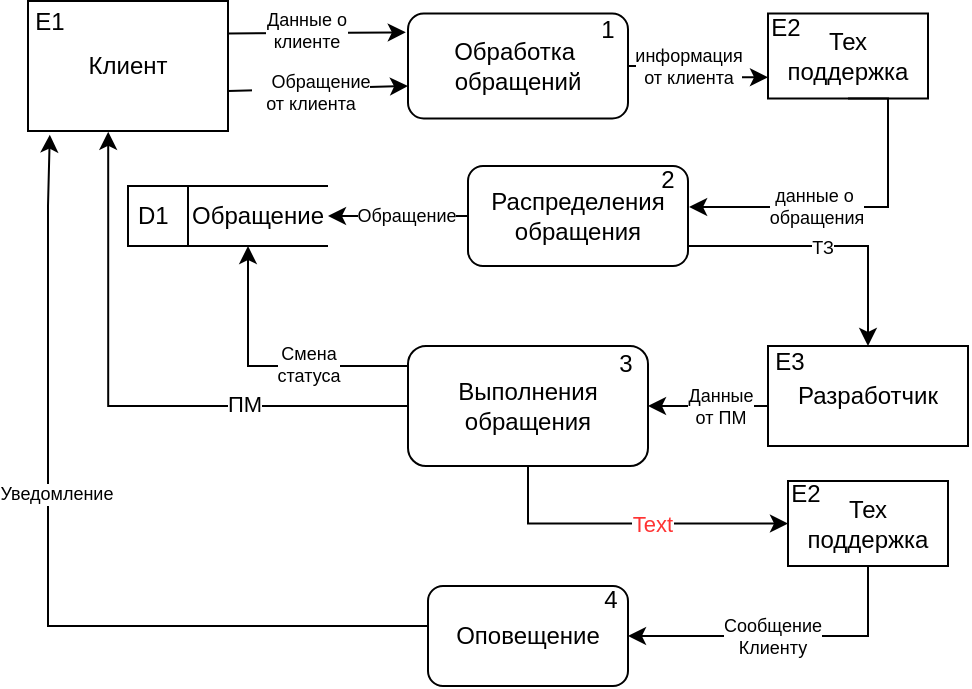 <mxfile version="26.0.6" pages="4">
  <diagram name="декомпозиция AS IS" id="jgMzz6olf2jLZEFBH5ND">
    <mxGraphModel dx="2269" dy="1334" grid="1" gridSize="10" guides="1" tooltips="1" connect="1" arrows="1" fold="1" page="1" pageScale="1" pageWidth="827" pageHeight="1169" math="0" shadow="0">
      <root>
        <mxCell id="0" />
        <mxCell id="1" parent="0" />
        <mxCell id="mBDCCcmtrXDYQbuCWVLs-4" value="" style="endArrow=classic;html=1;rounded=0;exitX=1;exitY=0.5;exitDx=0;exitDy=0;entryX=0;entryY=0.5;entryDx=0;entryDy=0;" edge="1" parent="1">
          <mxGeometry width="50" height="50" relative="1" as="geometry">
            <mxPoint x="150" y="212.5" as="sourcePoint" />
            <mxPoint x="240" y="210" as="targetPoint" />
          </mxGeometry>
        </mxCell>
        <mxCell id="mBDCCcmtrXDYQbuCWVLs-5" value="&amp;nbsp; &amp;nbsp; Обращение&lt;br&gt;от клиента" style="edgeLabel;html=1;align=center;verticalAlign=middle;resizable=0;points=[];fontSize=9;" vertex="1" connectable="0" parent="mBDCCcmtrXDYQbuCWVLs-4">
          <mxGeometry x="-0.3" y="-2" relative="1" as="geometry">
            <mxPoint x="9" y="-1" as="offset" />
          </mxGeometry>
        </mxCell>
        <mxCell id="mBDCCcmtrXDYQbuCWVLs-3" value="" style="endArrow=classic;html=1;rounded=0;exitX=1;exitY=0.25;exitDx=0;exitDy=0;entryX=-0.01;entryY=0.179;entryDx=0;entryDy=0;entryPerimeter=0;" edge="1" parent="1" source="BnVpLqMBDy6rWNfeqESE-5" target="mBDCCcmtrXDYQbuCWVLs-7">
          <mxGeometry width="50" height="50" relative="1" as="geometry">
            <mxPoint x="160" y="190" as="sourcePoint" />
            <mxPoint x="240" y="189" as="targetPoint" />
          </mxGeometry>
        </mxCell>
        <mxCell id="mBDCCcmtrXDYQbuCWVLs-6" value="Данные о&lt;br&gt;клиенте" style="edgeLabel;html=1;align=center;verticalAlign=middle;resizable=0;points=[];fontSize=9;" vertex="1" connectable="0" parent="mBDCCcmtrXDYQbuCWVLs-3">
          <mxGeometry x="-0.275" y="3" relative="1" as="geometry">
            <mxPoint x="7" y="1" as="offset" />
          </mxGeometry>
        </mxCell>
        <mxCell id="BnVpLqMBDy6rWNfeqESE-4" value="" style="group" vertex="1" connectable="0" parent="1">
          <mxGeometry x="50" y="167.5" width="100" height="65" as="geometry" />
        </mxCell>
        <mxCell id="BnVpLqMBDy6rWNfeqESE-5" value="Клиент" style="html=1;dashed=0;whiteSpace=wrap;" vertex="1" parent="BnVpLqMBDy6rWNfeqESE-4">
          <mxGeometry width="100" height="65" as="geometry" />
        </mxCell>
        <mxCell id="BnVpLqMBDy6rWNfeqESE-6" value="Е1" style="text;html=1;align=center;verticalAlign=middle;whiteSpace=wrap;rounded=0;" vertex="1" parent="BnVpLqMBDy6rWNfeqESE-4">
          <mxGeometry x="1" y="3.9" width="20" height="13" as="geometry" />
        </mxCell>
        <mxCell id="VkxX3-nq8TyR26TCGK2I-2" value="" style="group" vertex="1" connectable="0" parent="1">
          <mxGeometry x="240" y="173.75" width="110" height="52.5" as="geometry" />
        </mxCell>
        <mxCell id="mBDCCcmtrXDYQbuCWVLs-7" value="Обработка&amp;nbsp;&lt;br&gt;обращений" style="rounded=1;whiteSpace=wrap;html=1;" vertex="1" parent="VkxX3-nq8TyR26TCGK2I-2">
          <mxGeometry width="110" height="52.5" as="geometry" />
        </mxCell>
        <mxCell id="BnVpLqMBDy6rWNfeqESE-7" value="1" style="text;html=1;align=center;verticalAlign=middle;whiteSpace=wrap;rounded=0;" vertex="1" parent="VkxX3-nq8TyR26TCGK2I-2">
          <mxGeometry x="90.75" y="3.5" width="18.333" height="8.75" as="geometry" />
        </mxCell>
        <mxCell id="VkxX3-nq8TyR26TCGK2I-3" value="" style="group" vertex="1" connectable="0" parent="1">
          <mxGeometry x="270" y="250" width="110" height="50" as="geometry" />
        </mxCell>
        <mxCell id="VkxX3-nq8TyR26TCGK2I-4" value="&lt;span style=&quot;background-color: rgb(255, 255, 255);&quot;&gt;Распределения&lt;/span&gt;&lt;br style=&quot;background-color: rgb(255, 255, 255);&quot;&gt;&lt;span style=&quot;background-color: rgb(255, 255, 255);&quot;&gt;обращения&lt;/span&gt;" style="rounded=1;whiteSpace=wrap;html=1;" vertex="1" parent="VkxX3-nq8TyR26TCGK2I-3">
          <mxGeometry width="110" height="50" as="geometry" />
        </mxCell>
        <mxCell id="VkxX3-nq8TyR26TCGK2I-5" value="2" style="text;html=1;align=center;verticalAlign=middle;whiteSpace=wrap;rounded=0;" vertex="1" parent="VkxX3-nq8TyR26TCGK2I-3">
          <mxGeometry x="90.75" y="3.333" width="18.333" height="8.333" as="geometry" />
        </mxCell>
        <mxCell id="VkxX3-nq8TyR26TCGK2I-6" value="" style="group" vertex="1" connectable="0" parent="1">
          <mxGeometry x="240" y="340" width="120" height="60" as="geometry" />
        </mxCell>
        <mxCell id="VkxX3-nq8TyR26TCGK2I-7" value="&lt;span style=&quot;background-color: rgb(255, 255, 255);&quot;&gt;Выполнения&lt;/span&gt;&lt;br style=&quot;background-color: rgb(255, 255, 255);&quot;&gt;&lt;span style=&quot;background-color: rgb(255, 255, 255);&quot;&gt;обращения&lt;/span&gt;" style="rounded=1;whiteSpace=wrap;html=1;" vertex="1" parent="VkxX3-nq8TyR26TCGK2I-6">
          <mxGeometry width="120" height="60" as="geometry" />
        </mxCell>
        <mxCell id="VkxX3-nq8TyR26TCGK2I-8" value="3" style="text;html=1;align=center;verticalAlign=middle;whiteSpace=wrap;rounded=0;" vertex="1" parent="VkxX3-nq8TyR26TCGK2I-6">
          <mxGeometry x="99" y="4" width="20" height="10" as="geometry" />
        </mxCell>
        <mxCell id="VkxX3-nq8TyR26TCGK2I-10" value="" style="group" vertex="1" connectable="0" parent="1">
          <mxGeometry x="250" y="460" width="100" height="50" as="geometry" />
        </mxCell>
        <mxCell id="VkxX3-nq8TyR26TCGK2I-11" value="&lt;span style=&quot;background-color: rgb(255, 255, 255);&quot;&gt;Оповещение&lt;/span&gt;" style="rounded=1;whiteSpace=wrap;html=1;" vertex="1" parent="VkxX3-nq8TyR26TCGK2I-10">
          <mxGeometry width="100" height="50" as="geometry" />
        </mxCell>
        <mxCell id="VkxX3-nq8TyR26TCGK2I-12" value="4" style="text;html=1;align=center;verticalAlign=middle;whiteSpace=wrap;rounded=0;" vertex="1" parent="VkxX3-nq8TyR26TCGK2I-10">
          <mxGeometry x="82.5" y="3.333" width="16.667" height="8.333" as="geometry" />
        </mxCell>
        <mxCell id="VkxX3-nq8TyR26TCGK2I-13" style="edgeStyle=orthogonalEdgeStyle;rounded=0;orthogonalLoop=1;jettySize=auto;html=1;entryX=0.109;entryY=1.028;entryDx=0;entryDy=0;entryPerimeter=0;" edge="1" parent="1" source="VkxX3-nq8TyR26TCGK2I-11" target="BnVpLqMBDy6rWNfeqESE-5">
          <mxGeometry relative="1" as="geometry">
            <mxPoint x="50" y="270" as="targetPoint" />
            <Array as="points">
              <mxPoint x="60" y="480" />
              <mxPoint x="60" y="270" />
              <mxPoint x="61" y="270" />
            </Array>
          </mxGeometry>
        </mxCell>
        <mxCell id="VkxX3-nq8TyR26TCGK2I-14" value="Уведомление" style="edgeLabel;html=1;align=center;verticalAlign=middle;resizable=0;points=[];fontSize=9;" vertex="1" connectable="0" parent="VkxX3-nq8TyR26TCGK2I-13">
          <mxGeometry x="0.172" y="-4" relative="1" as="geometry">
            <mxPoint as="offset" />
          </mxGeometry>
        </mxCell>
        <mxCell id="vmv4RQtA2IhBP6qS8-SP-1" value="" style="group" vertex="1" connectable="0" parent="1">
          <mxGeometry x="420" y="173.75" width="80" height="42.5" as="geometry" />
        </mxCell>
        <mxCell id="vmv4RQtA2IhBP6qS8-SP-8" value="" style="group" vertex="1" connectable="0" parent="vmv4RQtA2IhBP6qS8-SP-1">
          <mxGeometry width="80" height="42.5" as="geometry" />
        </mxCell>
        <mxCell id="vmv4RQtA2IhBP6qS8-SP-2" value="Тех поддержка" style="html=1;dashed=0;whiteSpace=wrap;" vertex="1" parent="vmv4RQtA2IhBP6qS8-SP-8">
          <mxGeometry width="80" height="42.5" as="geometry" />
        </mxCell>
        <mxCell id="vmv4RQtA2IhBP6qS8-SP-3" value="Е2" style="text;html=1;align=center;verticalAlign=middle;whiteSpace=wrap;rounded=0;" vertex="1" parent="vmv4RQtA2IhBP6qS8-SP-8">
          <mxGeometry x="0.8" y="2.55" width="16" height="8.5" as="geometry" />
        </mxCell>
        <mxCell id="vmv4RQtA2IhBP6qS8-SP-15" value="" style="group" vertex="1" connectable="0" parent="1">
          <mxGeometry x="100" y="260" width="100" height="30" as="geometry" />
        </mxCell>
        <mxCell id="Gwz2AhrhDXhZLsGRXz8g-1" value="D1" style="html=1;dashed=0;whiteSpace=wrap;shape=mxgraph.dfd.dataStoreID;align=left;spacingLeft=3;points=[[0,0],[0.5,0],[1,0],[0,0.5],[1,0.5],[0,1],[0.5,1],[1,1]];" vertex="1" parent="vmv4RQtA2IhBP6qS8-SP-15">
          <mxGeometry width="100" height="30" as="geometry" />
        </mxCell>
        <mxCell id="vmv4RQtA2IhBP6qS8-SP-14" value="Обращение" style="text;html=1;align=center;verticalAlign=middle;whiteSpace=wrap;rounded=0;" vertex="1" parent="vmv4RQtA2IhBP6qS8-SP-15">
          <mxGeometry x="40" y="5" width="50" height="20" as="geometry" />
        </mxCell>
        <mxCell id="b0Xx3AtlvpZaK0S-1hgN-1" value="" style="group" vertex="1" connectable="0" parent="1">
          <mxGeometry x="420" y="340" width="100" height="50" as="geometry" />
        </mxCell>
        <mxCell id="b0Xx3AtlvpZaK0S-1hgN-2" value="Разработчик" style="html=1;dashed=0;whiteSpace=wrap;" vertex="1" parent="b0Xx3AtlvpZaK0S-1hgN-1">
          <mxGeometry width="100" height="50" as="geometry" />
        </mxCell>
        <mxCell id="b0Xx3AtlvpZaK0S-1hgN-3" value="Е3" style="text;html=1;align=center;verticalAlign=middle;whiteSpace=wrap;rounded=0;" vertex="1" parent="b0Xx3AtlvpZaK0S-1hgN-1">
          <mxGeometry x="1" y="3" width="20" height="10" as="geometry" />
        </mxCell>
        <mxCell id="b0Xx3AtlvpZaK0S-1hgN-6" style="edgeStyle=orthogonalEdgeStyle;rounded=0;orthogonalLoop=1;jettySize=auto;html=1;entryX=1.005;entryY=0.41;entryDx=0;entryDy=0;entryPerimeter=0;exitX=0.5;exitY=1;exitDx=0;exitDy=0;" edge="1" parent="1" source="vmv4RQtA2IhBP6qS8-SP-2" target="VkxX3-nq8TyR26TCGK2I-4">
          <mxGeometry relative="1" as="geometry">
            <mxPoint x="490" y="220" as="sourcePoint" />
            <mxPoint x="360" y="275" as="targetPoint" />
            <Array as="points">
              <mxPoint x="480" y="271" />
            </Array>
          </mxGeometry>
        </mxCell>
        <mxCell id="b0Xx3AtlvpZaK0S-1hgN-8" value="&lt;span&gt;данные о&amp;nbsp;&lt;/span&gt;&lt;br&gt;&lt;span&gt;обращения&lt;/span&gt;" style="edgeLabel;html=1;align=center;verticalAlign=middle;resizable=0;points=[];fontSize=9;" vertex="1" connectable="0" parent="b0Xx3AtlvpZaK0S-1hgN-6">
          <mxGeometry x="0.265" y="-1" relative="1" as="geometry">
            <mxPoint as="offset" />
          </mxGeometry>
        </mxCell>
        <mxCell id="b0Xx3AtlvpZaK0S-1hgN-9" style="edgeStyle=orthogonalEdgeStyle;rounded=0;orthogonalLoop=1;jettySize=auto;html=1;entryX=0;entryY=0.75;entryDx=0;entryDy=0;" edge="1" parent="1" source="mBDCCcmtrXDYQbuCWVLs-7" target="vmv4RQtA2IhBP6qS8-SP-2">
          <mxGeometry relative="1" as="geometry" />
        </mxCell>
        <mxCell id="b0Xx3AtlvpZaK0S-1hgN-10" value="&lt;span&gt;информация&lt;/span&gt;&lt;br&gt;&lt;span&gt;от клиента&lt;/span&gt;" style="edgeLabel;html=1;align=center;verticalAlign=middle;resizable=0;points=[];fontSize=9;" vertex="1" connectable="0" parent="b0Xx3AtlvpZaK0S-1hgN-9">
          <mxGeometry x="-0.206" relative="1" as="geometry">
            <mxPoint as="offset" />
          </mxGeometry>
        </mxCell>
        <mxCell id="b0Xx3AtlvpZaK0S-1hgN-11" style="edgeStyle=orthogonalEdgeStyle;rounded=0;orthogonalLoop=1;jettySize=auto;html=1;entryX=1;entryY=0.5;entryDx=0;entryDy=0;fontSize=9;" edge="1" parent="1" source="VkxX3-nq8TyR26TCGK2I-4" target="Gwz2AhrhDXhZLsGRXz8g-1">
          <mxGeometry relative="1" as="geometry">
            <mxPoint x="210" y="275" as="targetPoint" />
          </mxGeometry>
        </mxCell>
        <mxCell id="Ksd5cOflbBoZxAIXK9I4-3" value="Обращение" style="edgeLabel;html=1;align=center;verticalAlign=middle;resizable=0;points=[];fontSize=9;" vertex="1" connectable="0" parent="b0Xx3AtlvpZaK0S-1hgN-11">
          <mxGeometry x="0.152" y="-1" relative="1" as="geometry">
            <mxPoint x="9" y="1" as="offset" />
          </mxGeometry>
        </mxCell>
        <mxCell id="b0Xx3AtlvpZaK0S-1hgN-12" style="edgeStyle=orthogonalEdgeStyle;rounded=0;orthogonalLoop=1;jettySize=auto;html=1;entryX=0.401;entryY=1.006;entryDx=0;entryDy=0;entryPerimeter=0;" edge="1" parent="1" source="VkxX3-nq8TyR26TCGK2I-7" target="BnVpLqMBDy6rWNfeqESE-5">
          <mxGeometry relative="1" as="geometry">
            <mxPoint x="90" y="250" as="targetPoint" />
            <Array as="points">
              <mxPoint x="90" y="370" />
            </Array>
          </mxGeometry>
        </mxCell>
        <mxCell id="b0Xx3AtlvpZaK0S-1hgN-14" value="ПМ" style="edgeLabel;html=1;align=center;verticalAlign=middle;resizable=0;points=[];" vertex="1" connectable="0" parent="b0Xx3AtlvpZaK0S-1hgN-12">
          <mxGeometry x="-0.424" y="-1" relative="1" as="geometry">
            <mxPoint as="offset" />
          </mxGeometry>
        </mxCell>
        <mxCell id="b0Xx3AtlvpZaK0S-1hgN-15" style="edgeStyle=orthogonalEdgeStyle;rounded=0;orthogonalLoop=1;jettySize=auto;html=1;entryX=0.5;entryY=0;entryDx=0;entryDy=0;" edge="1" parent="1" source="VkxX3-nq8TyR26TCGK2I-4" target="b0Xx3AtlvpZaK0S-1hgN-2">
          <mxGeometry relative="1" as="geometry">
            <Array as="points">
              <mxPoint x="470" y="290" />
            </Array>
          </mxGeometry>
        </mxCell>
        <mxCell id="b0Xx3AtlvpZaK0S-1hgN-16" value="ТЗ" style="edgeLabel;html=1;align=center;verticalAlign=middle;resizable=0;points=[];fontSize=9;" vertex="1" connectable="0" parent="b0Xx3AtlvpZaK0S-1hgN-15">
          <mxGeometry x="-0.043" y="-1" relative="1" as="geometry">
            <mxPoint as="offset" />
          </mxGeometry>
        </mxCell>
        <mxCell id="b0Xx3AtlvpZaK0S-1hgN-17" style="edgeStyle=orthogonalEdgeStyle;rounded=0;orthogonalLoop=1;jettySize=auto;html=1;entryX=1;entryY=0.5;entryDx=0;entryDy=0;exitX=0;exitY=0.75;exitDx=0;exitDy=0;" edge="1" parent="1" source="b0Xx3AtlvpZaK0S-1hgN-2" target="VkxX3-nq8TyR26TCGK2I-7">
          <mxGeometry relative="1" as="geometry">
            <Array as="points">
              <mxPoint x="420" y="370" />
            </Array>
          </mxGeometry>
        </mxCell>
        <mxCell id="b0Xx3AtlvpZaK0S-1hgN-18" value="Данные&lt;br&gt;от ПМ" style="edgeLabel;html=1;align=center;verticalAlign=middle;resizable=0;points=[];fontSize=9;" vertex="1" connectable="0" parent="b0Xx3AtlvpZaK0S-1hgN-17">
          <mxGeometry x="0.292" relative="1" as="geometry">
            <mxPoint x="12" as="offset" />
          </mxGeometry>
        </mxCell>
        <mxCell id="b0Xx3AtlvpZaK0S-1hgN-19" value="" style="group" vertex="1" connectable="0" parent="1">
          <mxGeometry x="430" y="407.5" width="80" height="42.5" as="geometry" />
        </mxCell>
        <mxCell id="b0Xx3AtlvpZaK0S-1hgN-20" value="" style="group" vertex="1" connectable="0" parent="b0Xx3AtlvpZaK0S-1hgN-19">
          <mxGeometry width="80" height="42.5" as="geometry" />
        </mxCell>
        <mxCell id="b0Xx3AtlvpZaK0S-1hgN-21" value="Тех поддержка" style="html=1;dashed=0;whiteSpace=wrap;" vertex="1" parent="b0Xx3AtlvpZaK0S-1hgN-20">
          <mxGeometry width="80" height="42.5" as="geometry" />
        </mxCell>
        <mxCell id="b0Xx3AtlvpZaK0S-1hgN-22" value="Е2" style="text;html=1;align=center;verticalAlign=middle;whiteSpace=wrap;rounded=0;" vertex="1" parent="b0Xx3AtlvpZaK0S-1hgN-20">
          <mxGeometry x="0.8" y="2.55" width="16" height="8.5" as="geometry" />
        </mxCell>
        <mxCell id="b0Xx3AtlvpZaK0S-1hgN-23" style="edgeStyle=orthogonalEdgeStyle;rounded=0;orthogonalLoop=1;jettySize=auto;html=1;entryX=0;entryY=0.5;entryDx=0;entryDy=0;" edge="1" parent="1" source="VkxX3-nq8TyR26TCGK2I-7" target="b0Xx3AtlvpZaK0S-1hgN-21">
          <mxGeometry relative="1" as="geometry">
            <mxPoint x="437" y="420" as="targetPoint" />
            <Array as="points">
              <mxPoint x="300" y="429" />
            </Array>
          </mxGeometry>
        </mxCell>
        <mxCell id="Ksd5cOflbBoZxAIXK9I4-9" value="Text" style="edgeLabel;html=1;align=center;verticalAlign=middle;resizable=0;points=[];fontColor=#FF3333;" vertex="1" connectable="0" parent="b0Xx3AtlvpZaK0S-1hgN-23">
          <mxGeometry x="0.144" relative="1" as="geometry">
            <mxPoint as="offset" />
          </mxGeometry>
        </mxCell>
        <mxCell id="Ksd5cOflbBoZxAIXK9I4-1" style="edgeStyle=orthogonalEdgeStyle;rounded=0;orthogonalLoop=1;jettySize=auto;html=1;" edge="1" parent="1" source="VkxX3-nq8TyR26TCGK2I-7">
          <mxGeometry relative="1" as="geometry">
            <mxPoint x="160" y="290" as="targetPoint" />
            <Array as="points">
              <mxPoint x="160" y="350" />
              <mxPoint x="160" y="293" />
            </Array>
          </mxGeometry>
        </mxCell>
        <mxCell id="Ksd5cOflbBoZxAIXK9I4-2" value="Смена&lt;br&gt;статуса" style="edgeLabel;html=1;align=center;verticalAlign=middle;resizable=0;points=[];fontSize=9;" vertex="1" connectable="0" parent="Ksd5cOflbBoZxAIXK9I4-1">
          <mxGeometry x="0.282" y="2" relative="1" as="geometry">
            <mxPoint x="32" y="8" as="offset" />
          </mxGeometry>
        </mxCell>
        <mxCell id="Ksd5cOflbBoZxAIXK9I4-6" style="edgeStyle=orthogonalEdgeStyle;rounded=0;orthogonalLoop=1;jettySize=auto;html=1;exitX=0.5;exitY=1;exitDx=0;exitDy=0;entryX=1;entryY=0.5;entryDx=0;entryDy=0;" edge="1" parent="1" source="b0Xx3AtlvpZaK0S-1hgN-21" target="VkxX3-nq8TyR26TCGK2I-11">
          <mxGeometry relative="1" as="geometry" />
        </mxCell>
        <mxCell id="Ksd5cOflbBoZxAIXK9I4-7" value="Сообщение&lt;br&gt;Клиенту" style="edgeLabel;html=1;align=center;verticalAlign=middle;resizable=0;points=[];fontSize=9;" vertex="1" connectable="0" parent="Ksd5cOflbBoZxAIXK9I4-6">
          <mxGeometry x="0.071" relative="1" as="geometry">
            <mxPoint as="offset" />
          </mxGeometry>
        </mxCell>
      </root>
    </mxGraphModel>
  </diagram>
  <diagram id="yuFHp9OSP1fffrVb1BsY" name="AS IS">
    <mxGraphModel dx="934" dy="549" grid="1" gridSize="10" guides="1" tooltips="1" connect="1" arrows="1" fold="1" page="1" pageScale="1" pageWidth="827" pageHeight="1169" math="0" shadow="0">
      <root>
        <mxCell id="0" />
        <mxCell id="1" parent="0" />
        <mxCell id="NMEbLH3SdRPfvKpVMxSc-4" value="" style="group" vertex="1" connectable="0" parent="1">
          <mxGeometry x="314" y="120" width="120" height="60" as="geometry" />
        </mxCell>
        <mxCell id="NMEbLH3SdRPfvKpVMxSc-1" value="&lt;span style=&quot;background-color: rgb(255, 255, 255);&quot;&gt;Обработка&lt;/span&gt;&lt;br style=&quot;background-color: rgb(255, 255, 255);&quot;&gt;&lt;span style=&quot;background-color: rgb(255, 255, 255);&quot;&gt;обращения&amp;nbsp;&lt;/span&gt;&lt;br style=&quot;background-color: rgb(255, 255, 255);&quot;&gt;&lt;span style=&quot;background-color: rgb(255, 255, 255);&quot;&gt;клиента&lt;/span&gt;" style="rounded=1;whiteSpace=wrap;html=1;arcSize=16;" vertex="1" parent="NMEbLH3SdRPfvKpVMxSc-4">
          <mxGeometry x="4" y="40" width="120" height="70" as="geometry" />
        </mxCell>
        <mxCell id="NMEbLH3SdRPfvKpVMxSc-42" value="1" style="text;html=1;align=center;verticalAlign=middle;whiteSpace=wrap;rounded=0;" vertex="1" parent="NMEbLH3SdRPfvKpVMxSc-4">
          <mxGeometry x="101" y="42.9" width="20" height="10" as="geometry" />
        </mxCell>
        <mxCell id="NMEbLH3SdRPfvKpVMxSc-45" style="edgeStyle=orthogonalEdgeStyle;rounded=0;orthogonalLoop=1;jettySize=auto;html=1;exitX=0.5;exitY=1;exitDx=0;exitDy=0;entryX=0.5;entryY=0;entryDx=0;entryDy=0;" edge="1" parent="NMEbLH3SdRPfvKpVMxSc-4">
          <mxGeometry relative="1" as="geometry">
            <mxPoint x="66.0" as="sourcePoint" />
            <mxPoint x="62.0" y="40" as="targetPoint" />
            <Array as="points">
              <mxPoint x="62" />
            </Array>
          </mxGeometry>
        </mxCell>
        <mxCell id="NMEbLH3SdRPfvKpVMxSc-50" value="ТЗ" style="edgeLabel;html=1;align=center;verticalAlign=middle;resizable=0;points=[];" vertex="1" connectable="0" parent="NMEbLH3SdRPfvKpVMxSc-45">
          <mxGeometry x="-0.094" relative="1" as="geometry">
            <mxPoint as="offset" />
          </mxGeometry>
        </mxCell>
        <mxCell id="NMEbLH3SdRPfvKpVMxSc-7" value="" style="group" vertex="1" connectable="0" parent="1">
          <mxGeometry x="140" y="157.5" width="100" height="65" as="geometry" />
        </mxCell>
        <mxCell id="NMEbLH3SdRPfvKpVMxSc-5" value="Клиент" style="html=1;dashed=0;whiteSpace=wrap;" vertex="1" parent="NMEbLH3SdRPfvKpVMxSc-7">
          <mxGeometry width="100" height="65" as="geometry" />
        </mxCell>
        <mxCell id="NMEbLH3SdRPfvKpVMxSc-6" value="Е1" style="text;html=1;align=center;verticalAlign=middle;whiteSpace=wrap;rounded=0;" vertex="1" parent="NMEbLH3SdRPfvKpVMxSc-7">
          <mxGeometry x="1" y="3.9" width="20" height="13" as="geometry" />
        </mxCell>
        <mxCell id="NMEbLH3SdRPfvKpVMxSc-10" style="edgeStyle=orthogonalEdgeStyle;rounded=0;orthogonalLoop=1;jettySize=auto;html=1;exitX=1.003;exitY=0.398;exitDx=0;exitDy=0;exitPerimeter=0;entryX=0.012;entryY=0.369;entryDx=0;entryDy=0;entryPerimeter=0;" edge="1" parent="1" source="NMEbLH3SdRPfvKpVMxSc-5" target="NMEbLH3SdRPfvKpVMxSc-1">
          <mxGeometry relative="1" as="geometry">
            <mxPoint x="214.6" y="185.725" as="sourcePoint" />
            <mxPoint x="290" y="185.66" as="targetPoint" />
            <Array as="points" />
          </mxGeometry>
        </mxCell>
        <mxCell id="NMEbLH3SdRPfvKpVMxSc-11" value="Данные" style="edgeLabel;html=1;align=center;verticalAlign=middle;resizable=0;points=[];fontSize=9;" vertex="1" connectable="0" parent="NMEbLH3SdRPfvKpVMxSc-10">
          <mxGeometry x="-0.303" y="-1" relative="1" as="geometry">
            <mxPoint x="12" y="-1" as="offset" />
          </mxGeometry>
        </mxCell>
        <mxCell id="NMEbLH3SdRPfvKpVMxSc-12" value="" style="group" vertex="1" connectable="0" parent="1">
          <mxGeometry x="324" y="70" width="116" height="50" as="geometry" />
        </mxCell>
        <mxCell id="NMEbLH3SdRPfvKpVMxSc-13" value="Тех поддержка" style="html=1;dashed=0;whiteSpace=wrap;" vertex="1" parent="NMEbLH3SdRPfvKpVMxSc-12">
          <mxGeometry width="116.0" height="50" as="geometry" />
        </mxCell>
        <mxCell id="NMEbLH3SdRPfvKpVMxSc-14" value="Е2" style="text;html=1;align=center;verticalAlign=middle;whiteSpace=wrap;rounded=0;" vertex="1" parent="NMEbLH3SdRPfvKpVMxSc-12">
          <mxGeometry x="1.16" y="3" width="23.2" height="10" as="geometry" />
        </mxCell>
        <mxCell id="NMEbLH3SdRPfvKpVMxSc-16" value="" style="group" vertex="1" connectable="0" parent="1">
          <mxGeometry x="490" y="165" width="100" height="50" as="geometry" />
        </mxCell>
        <mxCell id="NMEbLH3SdRPfvKpVMxSc-17" value="Разработчик" style="html=1;dashed=0;whiteSpace=wrap;" vertex="1" parent="NMEbLH3SdRPfvKpVMxSc-16">
          <mxGeometry width="100" height="50" as="geometry" />
        </mxCell>
        <mxCell id="NMEbLH3SdRPfvKpVMxSc-18" value="Е3" style="text;html=1;align=center;verticalAlign=middle;whiteSpace=wrap;rounded=0;" vertex="1" parent="NMEbLH3SdRPfvKpVMxSc-16">
          <mxGeometry x="1" y="3" width="20" height="10" as="geometry" />
        </mxCell>
        <mxCell id="NMEbLH3SdRPfvKpVMxSc-22" style="edgeStyle=orthogonalEdgeStyle;rounded=0;orthogonalLoop=1;jettySize=auto;html=1;entryX=1;entryY=0.5;entryDx=0;entryDy=0;exitX=-0.001;exitY=0.593;exitDx=0;exitDy=0;exitPerimeter=0;" edge="1" parent="1" source="NMEbLH3SdRPfvKpVMxSc-17" target="NMEbLH3SdRPfvKpVMxSc-1">
          <mxGeometry relative="1" as="geometry">
            <mxPoint x="470" y="192" as="sourcePoint" />
            <mxPoint x="410" y="192" as="targetPoint" />
          </mxGeometry>
        </mxCell>
        <mxCell id="NMEbLH3SdRPfvKpVMxSc-23" value="ПМ" style="edgeLabel;html=1;align=center;verticalAlign=middle;resizable=0;points=[];" vertex="1" connectable="0" parent="NMEbLH3SdRPfvKpVMxSc-22">
          <mxGeometry x="-0.228" y="-1" relative="1" as="geometry">
            <mxPoint as="offset" />
          </mxGeometry>
        </mxCell>
        <mxCell id="NMEbLH3SdRPfvKpVMxSc-28" style="edgeStyle=orthogonalEdgeStyle;rounded=0;orthogonalLoop=1;jettySize=auto;html=1;exitX=0;exitY=0.5;exitDx=0;exitDy=0;entryX=1.004;entryY=0.663;entryDx=0;entryDy=0;entryPerimeter=0;" edge="1" parent="1" target="NMEbLH3SdRPfvKpVMxSc-5">
          <mxGeometry relative="1" as="geometry">
            <mxPoint x="317.0" y="198" as="sourcePoint" />
            <mxPoint x="240" y="199" as="targetPoint" />
          </mxGeometry>
        </mxCell>
        <mxCell id="NMEbLH3SdRPfvKpVMxSc-29" value="ПМ" style="edgeLabel;html=1;align=center;verticalAlign=middle;resizable=0;points=[];fontSize=9;" vertex="1" connectable="0" parent="NMEbLH3SdRPfvKpVMxSc-28">
          <mxGeometry x="0.154" y="-1" relative="1" as="geometry">
            <mxPoint x="8" as="offset" />
          </mxGeometry>
        </mxCell>
        <mxCell id="NMEbLH3SdRPfvKpVMxSc-33" style="edgeStyle=orthogonalEdgeStyle;rounded=0;orthogonalLoop=1;jettySize=auto;html=1;exitX=1.002;exitY=0.194;exitDx=0;exitDy=0;entryX=0.022;entryY=0.123;entryDx=0;entryDy=0;entryPerimeter=0;exitPerimeter=0;" edge="1" parent="1" source="NMEbLH3SdRPfvKpVMxSc-5" target="NMEbLH3SdRPfvKpVMxSc-1">
          <mxGeometry relative="1" as="geometry">
            <mxPoint x="214" y="172.25" as="sourcePoint" />
            <mxPoint x="290.96" y="171.72" as="targetPoint" />
          </mxGeometry>
        </mxCell>
        <mxCell id="NMEbLH3SdRPfvKpVMxSc-34" value="&lt;span&gt;обращение&lt;/span&gt;" style="edgeLabel;html=1;align=center;verticalAlign=middle;resizable=0;points=[];fontSize=9;" vertex="1" connectable="0" parent="NMEbLH3SdRPfvKpVMxSc-33">
          <mxGeometry x="0.047" y="-1" relative="1" as="geometry">
            <mxPoint y="-2" as="offset" />
          </mxGeometry>
        </mxCell>
        <mxCell id="NMEbLH3SdRPfvKpVMxSc-37" style="edgeStyle=orthogonalEdgeStyle;rounded=0;orthogonalLoop=1;jettySize=auto;html=1;exitX=0;exitY=0.75;exitDx=0;exitDy=0;entryX=1.01;entryY=0.86;entryDx=0;entryDy=0;entryPerimeter=0;" edge="1" parent="1" source="NMEbLH3SdRPfvKpVMxSc-1" target="NMEbLH3SdRPfvKpVMxSc-5">
          <mxGeometry relative="1" as="geometry" />
        </mxCell>
        <mxCell id="NMEbLH3SdRPfvKpVMxSc-38" value="&lt;span style=&quot;font-size: 9px;&quot;&gt;Уведомления&lt;/span&gt;" style="edgeLabel;html=1;align=center;verticalAlign=middle;resizable=0;points=[];" vertex="1" connectable="0" parent="NMEbLH3SdRPfvKpVMxSc-37">
          <mxGeometry x="0.067" y="-3" relative="1" as="geometry">
            <mxPoint as="offset" />
          </mxGeometry>
        </mxCell>
        <mxCell id="NMEbLH3SdRPfvKpVMxSc-39" style="edgeStyle=orthogonalEdgeStyle;rounded=0;orthogonalLoop=1;jettySize=auto;html=1;exitX=1;exitY=0.25;exitDx=0;exitDy=0;entryX=0;entryY=0.25;entryDx=0;entryDy=0;" edge="1" parent="1" source="NMEbLH3SdRPfvKpVMxSc-1" target="NMEbLH3SdRPfvKpVMxSc-17">
          <mxGeometry relative="1" as="geometry" />
        </mxCell>
        <mxCell id="NMEbLH3SdRPfvKpVMxSc-40" value="ТЗ" style="edgeLabel;html=1;align=center;verticalAlign=middle;resizable=0;points=[];" vertex="1" connectable="0" parent="NMEbLH3SdRPfvKpVMxSc-39">
          <mxGeometry x="-0.23" y="2" relative="1" as="geometry">
            <mxPoint as="offset" />
          </mxGeometry>
        </mxCell>
        <mxCell id="NMEbLH3SdRPfvKpVMxSc-47" style="edgeStyle=orthogonalEdgeStyle;rounded=0;orthogonalLoop=1;jettySize=auto;html=1;entryX=0.75;entryY=1;entryDx=0;entryDy=0;" edge="1" parent="1" target="NMEbLH3SdRPfvKpVMxSc-13">
          <mxGeometry relative="1" as="geometry">
            <mxPoint x="410" y="160" as="sourcePoint" />
          </mxGeometry>
        </mxCell>
        <mxCell id="NMEbLH3SdRPfvKpVMxSc-48" value="&lt;span style=&quot;font-size: 9px;&quot;&gt;обращение&lt;/span&gt;" style="edgeLabel;html=1;align=center;verticalAlign=middle;resizable=0;points=[];" vertex="1" connectable="0" parent="NMEbLH3SdRPfvKpVMxSc-47">
          <mxGeometry x="0.078" y="-2" relative="1" as="geometry">
            <mxPoint as="offset" />
          </mxGeometry>
        </mxCell>
      </root>
    </mxGraphModel>
  </diagram>
  <diagram id="gt6oq9KXS0bx-PgQR7Bj" name="to-be">
    <mxGraphModel dx="794" dy="467" grid="1" gridSize="10" guides="1" tooltips="1" connect="1" arrows="1" fold="1" page="1" pageScale="1" pageWidth="827" pageHeight="1169" math="0" shadow="0">
      <root>
        <mxCell id="0" />
        <mxCell id="1" parent="0" />
      </root>
    </mxGraphModel>
  </diagram>
  <diagram id="EJq4-DvwAhQ02lALiSyE" name="дек. to-be">
    <mxGraphModel dx="794" dy="467" grid="1" gridSize="10" guides="1" tooltips="1" connect="1" arrows="1" fold="1" page="1" pageScale="1" pageWidth="827" pageHeight="1169" math="0" shadow="0">
      <root>
        <mxCell id="0" />
        <mxCell id="1" parent="0" />
      </root>
    </mxGraphModel>
  </diagram>
</mxfile>
